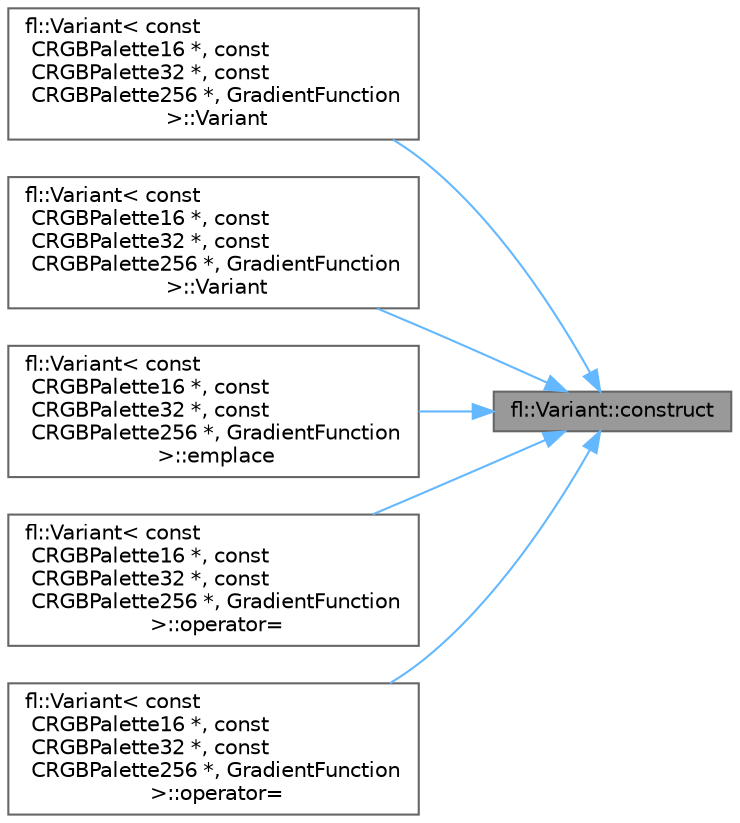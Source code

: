 digraph "fl::Variant::construct"
{
 // INTERACTIVE_SVG=YES
 // LATEX_PDF_SIZE
  bgcolor="transparent";
  edge [fontname=Helvetica,fontsize=10,labelfontname=Helvetica,labelfontsize=10];
  node [fontname=Helvetica,fontsize=10,shape=box,height=0.2,width=0.4];
  rankdir="RL";
  Node1 [id="Node000001",label="fl::Variant::construct",height=0.2,width=0.4,color="gray40", fillcolor="grey60", style="filled", fontcolor="black",tooltip=" "];
  Node1 -> Node2 [id="edge1_Node000001_Node000002",dir="back",color="steelblue1",style="solid",tooltip=" "];
  Node2 [id="Node000002",label="fl::Variant\< const\l CRGBPalette16 *, const\l CRGBPalette32 *, const\l CRGBPalette256 *, GradientFunction\l \>::Variant",height=0.2,width=0.4,color="grey40", fillcolor="white", style="filled",URL="$de/d60/classfl_1_1_variant_a193890df9c4ba24b63c01ec4941fce48.html#a193890df9c4ba24b63c01ec4941fce48",tooltip=" "];
  Node1 -> Node3 [id="edge2_Node000001_Node000003",dir="back",color="steelblue1",style="solid",tooltip=" "];
  Node3 [id="Node000003",label="fl::Variant\< const\l CRGBPalette16 *, const\l CRGBPalette32 *, const\l CRGBPalette256 *, GradientFunction\l \>::Variant",height=0.2,width=0.4,color="grey40", fillcolor="white", style="filled",URL="$de/d60/classfl_1_1_variant_a9d3ebcb84be939fa6eebcf474e665ac4.html#a9d3ebcb84be939fa6eebcf474e665ac4",tooltip=" "];
  Node1 -> Node4 [id="edge3_Node000001_Node000004",dir="back",color="steelblue1",style="solid",tooltip=" "];
  Node4 [id="Node000004",label="fl::Variant\< const\l CRGBPalette16 *, const\l CRGBPalette32 *, const\l CRGBPalette256 *, GradientFunction\l \>::emplace",height=0.2,width=0.4,color="grey40", fillcolor="white", style="filled",URL="$de/d60/classfl_1_1_variant_a963b578760fe3039e40474218606793c.html#a963b578760fe3039e40474218606793c",tooltip=" "];
  Node1 -> Node5 [id="edge4_Node000001_Node000005",dir="back",color="steelblue1",style="solid",tooltip=" "];
  Node5 [id="Node000005",label="fl::Variant\< const\l CRGBPalette16 *, const\l CRGBPalette32 *, const\l CRGBPalette256 *, GradientFunction\l \>::operator=",height=0.2,width=0.4,color="grey40", fillcolor="white", style="filled",URL="$de/d60/classfl_1_1_variant_a1f7f1a6521a1df1b8350cbde9e370a10.html#a1f7f1a6521a1df1b8350cbde9e370a10",tooltip=" "];
  Node1 -> Node6 [id="edge5_Node000001_Node000006",dir="back",color="steelblue1",style="solid",tooltip=" "];
  Node6 [id="Node000006",label="fl::Variant\< const\l CRGBPalette16 *, const\l CRGBPalette32 *, const\l CRGBPalette256 *, GradientFunction\l \>::operator=",height=0.2,width=0.4,color="grey40", fillcolor="white", style="filled",URL="$de/d60/classfl_1_1_variant_aab0674aec33dae97035d76ea05fd4f52.html#aab0674aec33dae97035d76ea05fd4f52",tooltip=" "];
}
